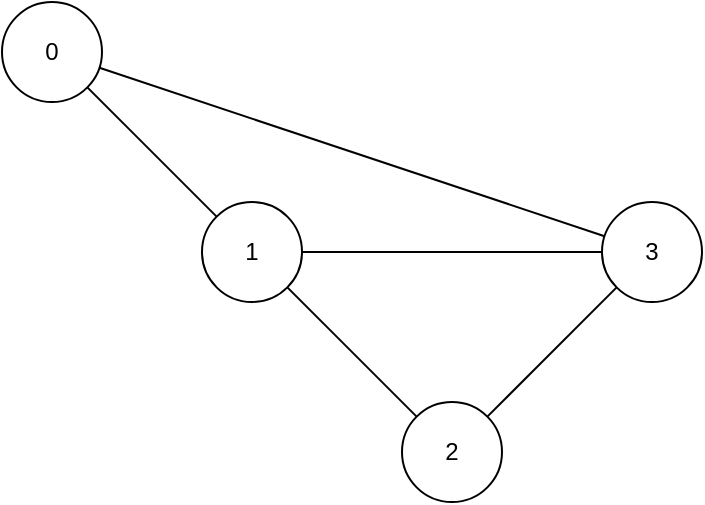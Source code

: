 <mxfile>
    <diagram id="22_CnN0-Q4CHWovUQdpm" name="Page-1">
        <mxGraphModel dx="487" dy="350" grid="1" gridSize="10" guides="1" tooltips="1" connect="1" arrows="1" fold="1" page="1" pageScale="1" pageWidth="850" pageHeight="1100" math="0" shadow="0">
            <root>
                <mxCell id="0"/>
                <mxCell id="1" parent="0"/>
                <mxCell id="6" value="" style="edgeStyle=none;html=1;endArrow=none;endFill=0;" edge="1" parent="1" source="2" target="3">
                    <mxGeometry relative="1" as="geometry"/>
                </mxCell>
                <mxCell id="2" value="0" style="ellipse;whiteSpace=wrap;html=1;" vertex="1" parent="1">
                    <mxGeometry width="50" height="50" as="geometry"/>
                </mxCell>
                <mxCell id="10" style="edgeStyle=none;shape=connector;rounded=1;html=1;labelBackgroundColor=default;strokeColor=default;fontFamily=Helvetica;fontSize=11;fontColor=default;endArrow=none;endFill=0;" edge="1" parent="1" source="3" target="9">
                    <mxGeometry relative="1" as="geometry"/>
                </mxCell>
                <mxCell id="11" style="edgeStyle=none;shape=connector;rounded=1;html=1;labelBackgroundColor=default;strokeColor=default;fontFamily=Helvetica;fontSize=11;fontColor=default;endArrow=none;endFill=0;" edge="1" parent="1" source="3" target="7">
                    <mxGeometry relative="1" as="geometry"/>
                </mxCell>
                <mxCell id="3" value="1" style="ellipse;whiteSpace=wrap;html=1;" vertex="1" parent="1">
                    <mxGeometry x="100" y="100" width="50" height="50" as="geometry"/>
                </mxCell>
                <mxCell id="12" style="edgeStyle=none;shape=connector;rounded=1;html=1;labelBackgroundColor=default;strokeColor=default;fontFamily=Helvetica;fontSize=11;fontColor=default;endArrow=none;endFill=0;" edge="1" parent="1" source="7" target="9">
                    <mxGeometry relative="1" as="geometry"/>
                </mxCell>
                <mxCell id="7" value="2" style="ellipse;whiteSpace=wrap;html=1;" vertex="1" parent="1">
                    <mxGeometry x="200" y="200" width="50" height="50" as="geometry"/>
                </mxCell>
                <mxCell id="13" style="edgeStyle=none;shape=connector;rounded=1;html=1;labelBackgroundColor=default;strokeColor=default;fontFamily=Helvetica;fontSize=11;fontColor=default;endArrow=none;endFill=0;" edge="1" parent="1" source="9" target="2">
                    <mxGeometry relative="1" as="geometry"/>
                </mxCell>
                <mxCell id="9" value="3" style="ellipse;whiteSpace=wrap;html=1;" vertex="1" parent="1">
                    <mxGeometry x="300" y="100" width="50" height="50" as="geometry"/>
                </mxCell>
            </root>
        </mxGraphModel>
    </diagram>
</mxfile>